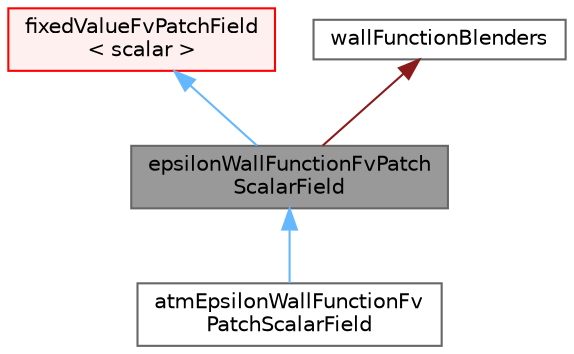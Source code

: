 digraph "epsilonWallFunctionFvPatchScalarField"
{
 // LATEX_PDF_SIZE
  bgcolor="transparent";
  edge [fontname=Helvetica,fontsize=10,labelfontname=Helvetica,labelfontsize=10];
  node [fontname=Helvetica,fontsize=10,shape=box,height=0.2,width=0.4];
  Node1 [id="Node000001",label="epsilonWallFunctionFvPatch\lScalarField",height=0.2,width=0.4,color="gray40", fillcolor="grey60", style="filled", fontcolor="black",tooltip="This boundary condition provides wall functions for the turbulent kinetic energy dissipation rate (i...."];
  Node2 -> Node1 [id="edge1_Node000001_Node000002",dir="back",color="steelblue1",style="solid",tooltip=" "];
  Node2 [id="Node000002",label="fixedValueFvPatchField\l\< scalar \>",height=0.2,width=0.4,color="red", fillcolor="#FFF0F0", style="filled",URL="$classFoam_1_1fixedValueFvPatchField.html",tooltip=" "];
  Node14 -> Node1 [id="edge2_Node000001_Node000014",dir="back",color="firebrick4",style="solid",tooltip=" "];
  Node14 [id="Node000014",label="wallFunctionBlenders",height=0.2,width=0.4,color="gray40", fillcolor="white", style="filled",URL="$classFoam_1_1wallFunctionBlenders.html",tooltip="The class wallFunctionBlenders is a base class that hosts common entries for various derived wall-fun..."];
  Node1 -> Node15 [id="edge3_Node000001_Node000015",dir="back",color="steelblue1",style="solid",tooltip=" "];
  Node15 [id="Node000015",label="atmEpsilonWallFunctionFv\lPatchScalarField",height=0.2,width=0.4,color="gray40", fillcolor="white", style="filled",URL="$classFoam_1_1atmEpsilonWallFunctionFvPatchScalarField.html",tooltip="This boundary condition provides a wall constraint on the turbulent kinetic energy dissipation rate (..."];
}
